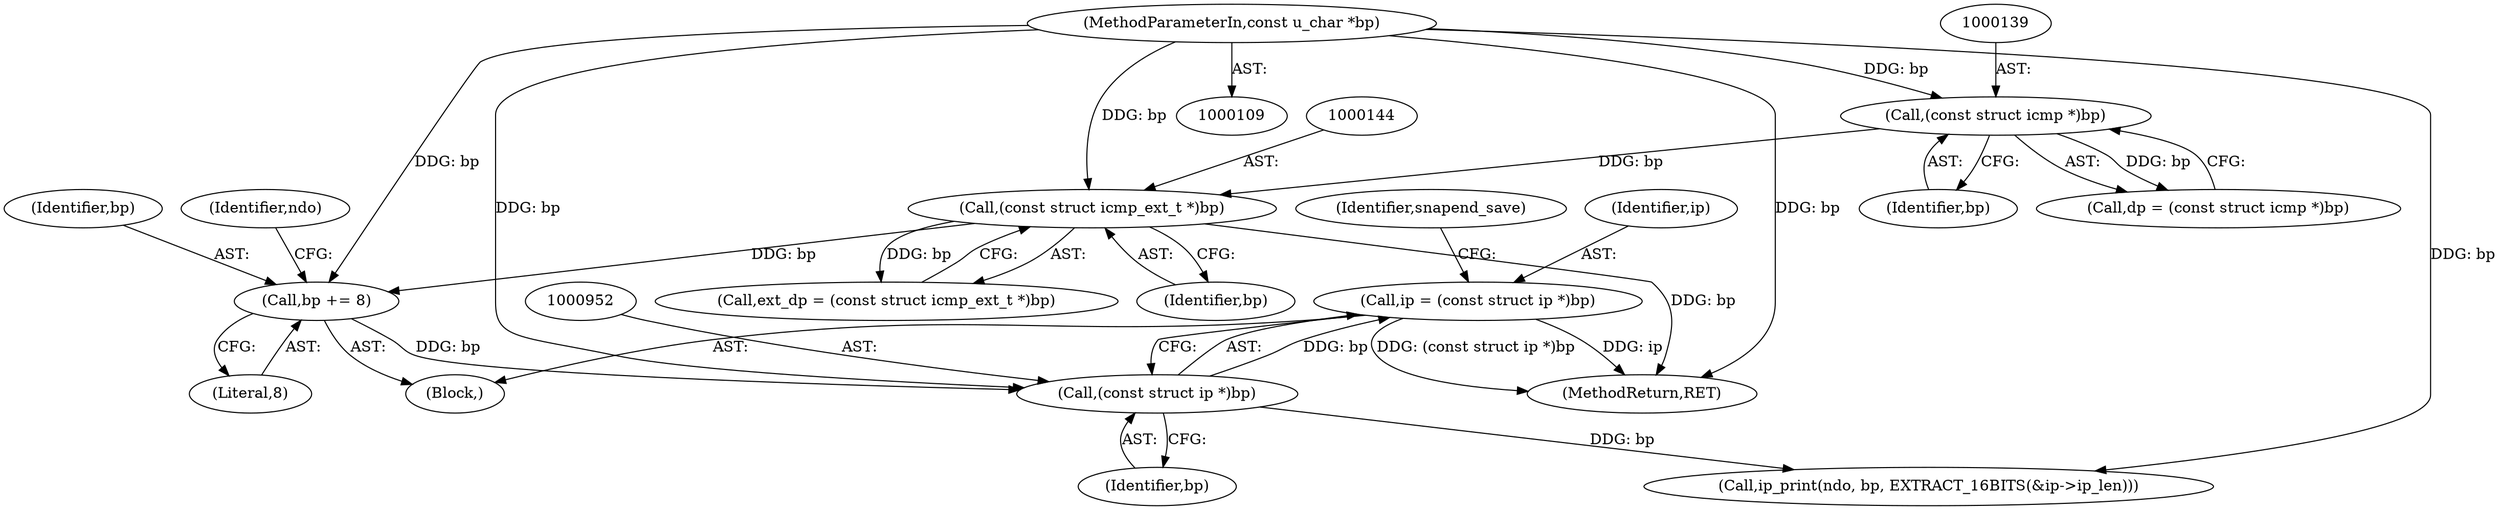 digraph "0_tcpdump_2b62d1dda41590db29368ec7ba5f4faf3464765a@pointer" {
"1000949" [label="(Call,ip = (const struct ip *)bp)"];
"1000951" [label="(Call,(const struct ip *)bp)"];
"1000942" [label="(Call,bp += 8)"];
"1000143" [label="(Call,(const struct icmp_ext_t *)bp)"];
"1000138" [label="(Call,(const struct icmp *)bp)"];
"1000111" [label="(MethodParameterIn,const u_char *bp)"];
"1000955" [label="(Identifier,snapend_save)"];
"1000141" [label="(Call,ext_dp = (const struct icmp_ext_t *)bp)"];
"1001245" [label="(MethodReturn,RET)"];
"1000959" [label="(Call,ip_print(ndo, bp, EXTRACT_16BITS(&ip->ip_len)))"];
"1000941" [label="(Block,)"];
"1000143" [label="(Call,(const struct icmp_ext_t *)bp)"];
"1000136" [label="(Call,dp = (const struct icmp *)bp)"];
"1000953" [label="(Identifier,bp)"];
"1000951" [label="(Call,(const struct ip *)bp)"];
"1000950" [label="(Identifier,ip)"];
"1000942" [label="(Call,bp += 8)"];
"1000949" [label="(Call,ip = (const struct ip *)bp)"];
"1000138" [label="(Call,(const struct icmp *)bp)"];
"1000947" [label="(Identifier,ndo)"];
"1000111" [label="(MethodParameterIn,const u_char *bp)"];
"1000944" [label="(Literal,8)"];
"1000145" [label="(Identifier,bp)"];
"1000140" [label="(Identifier,bp)"];
"1000943" [label="(Identifier,bp)"];
"1000949" -> "1000941"  [label="AST: "];
"1000949" -> "1000951"  [label="CFG: "];
"1000950" -> "1000949"  [label="AST: "];
"1000951" -> "1000949"  [label="AST: "];
"1000955" -> "1000949"  [label="CFG: "];
"1000949" -> "1001245"  [label="DDG: ip"];
"1000949" -> "1001245"  [label="DDG: (const struct ip *)bp"];
"1000951" -> "1000949"  [label="DDG: bp"];
"1000951" -> "1000953"  [label="CFG: "];
"1000952" -> "1000951"  [label="AST: "];
"1000953" -> "1000951"  [label="AST: "];
"1000942" -> "1000951"  [label="DDG: bp"];
"1000111" -> "1000951"  [label="DDG: bp"];
"1000951" -> "1000959"  [label="DDG: bp"];
"1000942" -> "1000941"  [label="AST: "];
"1000942" -> "1000944"  [label="CFG: "];
"1000943" -> "1000942"  [label="AST: "];
"1000944" -> "1000942"  [label="AST: "];
"1000947" -> "1000942"  [label="CFG: "];
"1000143" -> "1000942"  [label="DDG: bp"];
"1000111" -> "1000942"  [label="DDG: bp"];
"1000143" -> "1000141"  [label="AST: "];
"1000143" -> "1000145"  [label="CFG: "];
"1000144" -> "1000143"  [label="AST: "];
"1000145" -> "1000143"  [label="AST: "];
"1000141" -> "1000143"  [label="CFG: "];
"1000143" -> "1001245"  [label="DDG: bp"];
"1000143" -> "1000141"  [label="DDG: bp"];
"1000138" -> "1000143"  [label="DDG: bp"];
"1000111" -> "1000143"  [label="DDG: bp"];
"1000138" -> "1000136"  [label="AST: "];
"1000138" -> "1000140"  [label="CFG: "];
"1000139" -> "1000138"  [label="AST: "];
"1000140" -> "1000138"  [label="AST: "];
"1000136" -> "1000138"  [label="CFG: "];
"1000138" -> "1000136"  [label="DDG: bp"];
"1000111" -> "1000138"  [label="DDG: bp"];
"1000111" -> "1000109"  [label="AST: "];
"1000111" -> "1001245"  [label="DDG: bp"];
"1000111" -> "1000959"  [label="DDG: bp"];
}
